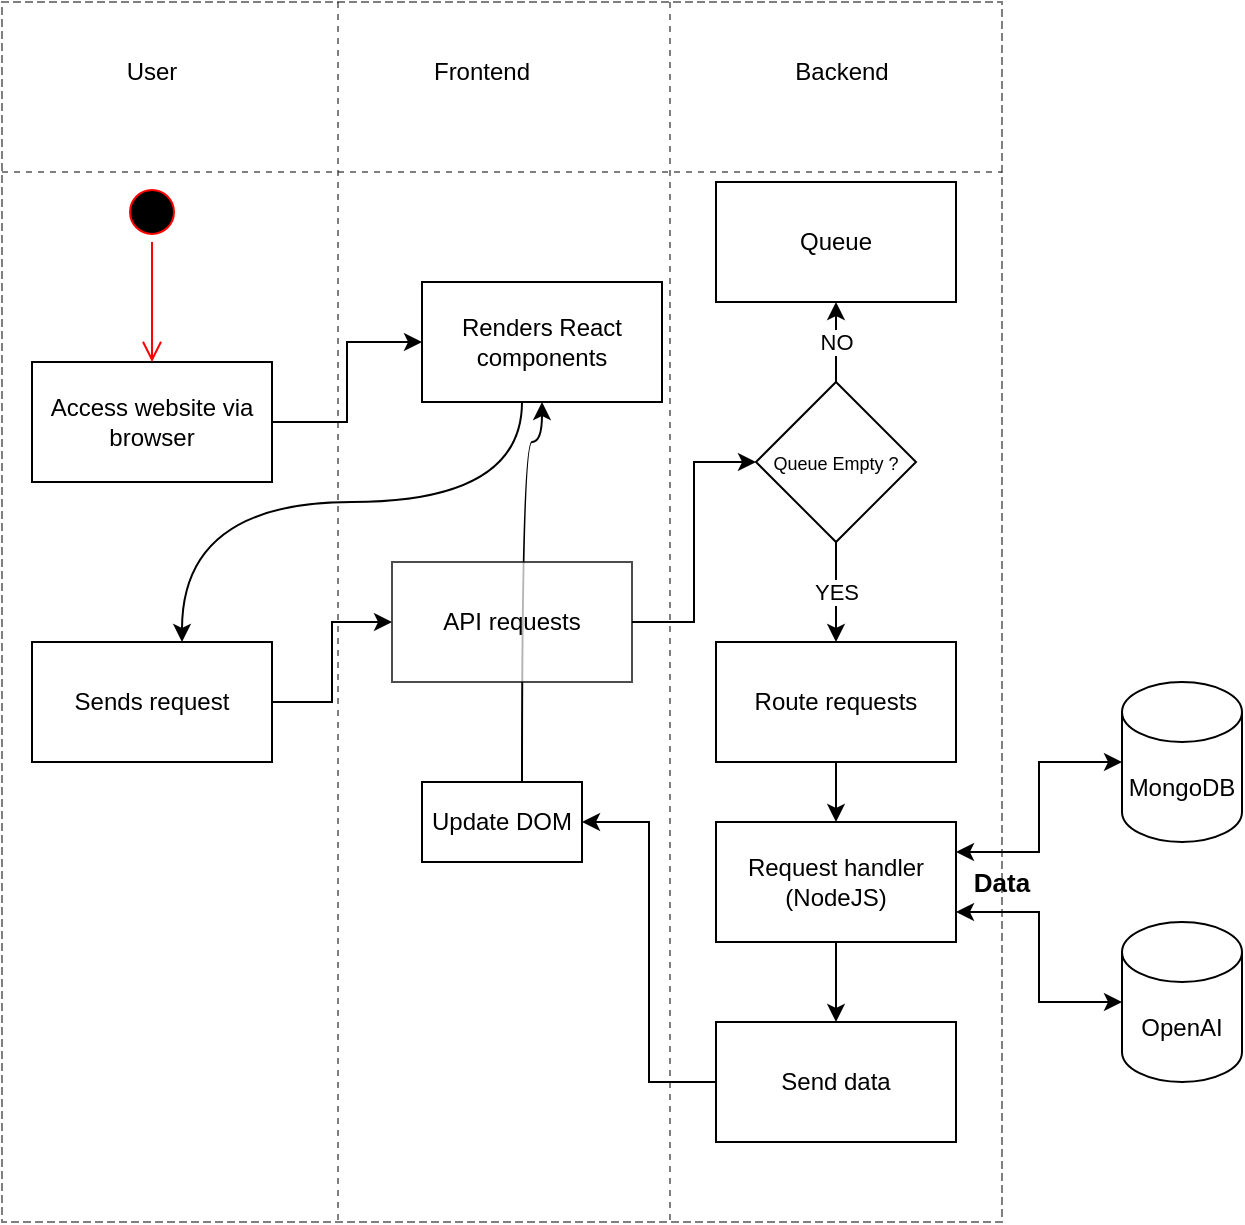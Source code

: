 <mxfile version="21.0.6" type="github">
  <diagram name="Page-1" id="a7LGBP1kjKo0SvlU8YuP">
    <mxGraphModel dx="1221" dy="715" grid="1" gridSize="10" guides="1" tooltips="1" connect="1" arrows="1" fold="1" page="1" pageScale="1" pageWidth="850" pageHeight="1100" math="0" shadow="0">
      <root>
        <mxCell id="0" />
        <mxCell id="1" parent="0" />
        <mxCell id="lDiFmLG6bOoBnV5CrqjK-5" value="" style="shape=table;startSize=0;container=1;collapsible=0;childLayout=tableLayout;fontSize=16;fillColor=none;movable=0;resizable=0;rotatable=0;deletable=0;editable=0;locked=1;connectable=0;shadow=0;rounded=1;opacity=50;dashed=1;" vertex="1" parent="1">
          <mxGeometry x="230" y="120" width="500" height="610" as="geometry" />
        </mxCell>
        <mxCell id="lDiFmLG6bOoBnV5CrqjK-10" value="" style="shape=tableRow;horizontal=0;startSize=0;swimlaneHead=0;swimlaneBody=0;strokeColor=inherit;top=0;left=0;bottom=0;right=0;collapsible=0;dropTarget=0;fillColor=none;points=[[0,0.5],[1,0.5]];portConstraint=eastwest;fontSize=16;movable=0;resizable=0;rotatable=0;deletable=0;editable=0;locked=1;connectable=0;" vertex="1" parent="lDiFmLG6bOoBnV5CrqjK-5">
          <mxGeometry width="500" height="85" as="geometry" />
        </mxCell>
        <mxCell id="lDiFmLG6bOoBnV5CrqjK-12" value="" style="shape=partialRectangle;html=1;whiteSpace=wrap;connectable=0;strokeColor=inherit;overflow=hidden;fillColor=none;top=0;left=0;bottom=0;right=0;pointerEvents=1;fontSize=16;movable=0;resizable=0;rotatable=0;deletable=0;editable=0;locked=1;" vertex="1" parent="lDiFmLG6bOoBnV5CrqjK-10">
          <mxGeometry width="168" height="85" as="geometry">
            <mxRectangle width="168" height="85" as="alternateBounds" />
          </mxGeometry>
        </mxCell>
        <mxCell id="lDiFmLG6bOoBnV5CrqjK-11" value="" style="shape=partialRectangle;html=1;whiteSpace=wrap;connectable=0;strokeColor=inherit;overflow=hidden;fillColor=none;top=0;left=0;bottom=0;right=0;pointerEvents=1;fontSize=16;" vertex="1" parent="lDiFmLG6bOoBnV5CrqjK-10">
          <mxGeometry x="168" width="166" height="85" as="geometry">
            <mxRectangle width="166" height="85" as="alternateBounds" />
          </mxGeometry>
        </mxCell>
        <mxCell id="lDiFmLG6bOoBnV5CrqjK-13" value="" style="shape=partialRectangle;html=1;whiteSpace=wrap;connectable=0;strokeColor=inherit;overflow=hidden;fillColor=none;top=0;left=0;bottom=0;right=0;pointerEvents=1;fontSize=16;" vertex="1" parent="lDiFmLG6bOoBnV5CrqjK-10">
          <mxGeometry x="334" width="166" height="85" as="geometry">
            <mxRectangle width="166" height="85" as="alternateBounds" />
          </mxGeometry>
        </mxCell>
        <mxCell id="lDiFmLG6bOoBnV5CrqjK-14" value="" style="shape=tableRow;horizontal=0;startSize=0;swimlaneHead=0;swimlaneBody=0;strokeColor=inherit;top=0;left=0;bottom=0;right=0;collapsible=0;dropTarget=0;fillColor=none;points=[[0,0.5],[1,0.5]];portConstraint=eastwest;fontSize=16;movable=0;resizable=0;rotatable=0;deletable=0;editable=0;locked=1;connectable=0;" vertex="1" parent="lDiFmLG6bOoBnV5CrqjK-5">
          <mxGeometry y="85" width="500" height="525" as="geometry" />
        </mxCell>
        <mxCell id="lDiFmLG6bOoBnV5CrqjK-15" value="" style="shape=partialRectangle;html=1;whiteSpace=wrap;connectable=0;strokeColor=inherit;overflow=hidden;fillColor=none;top=0;left=0;bottom=0;right=0;pointerEvents=1;fontSize=16;" vertex="1" parent="lDiFmLG6bOoBnV5CrqjK-14">
          <mxGeometry width="168" height="525" as="geometry">
            <mxRectangle width="168" height="525" as="alternateBounds" />
          </mxGeometry>
        </mxCell>
        <mxCell id="lDiFmLG6bOoBnV5CrqjK-16" value="" style="shape=partialRectangle;html=1;whiteSpace=wrap;connectable=0;strokeColor=inherit;overflow=hidden;fillColor=none;top=0;left=0;bottom=0;right=0;pointerEvents=1;fontSize=16;" vertex="1" parent="lDiFmLG6bOoBnV5CrqjK-14">
          <mxGeometry x="168" width="166" height="525" as="geometry">
            <mxRectangle width="166" height="525" as="alternateBounds" />
          </mxGeometry>
        </mxCell>
        <mxCell id="lDiFmLG6bOoBnV5CrqjK-17" value="" style="shape=partialRectangle;html=1;whiteSpace=wrap;connectable=0;strokeColor=inherit;overflow=hidden;fillColor=none;top=0;left=0;bottom=0;right=0;pointerEvents=1;fontSize=16;" vertex="1" parent="lDiFmLG6bOoBnV5CrqjK-14">
          <mxGeometry x="334" width="166" height="525" as="geometry">
            <mxRectangle width="166" height="525" as="alternateBounds" />
          </mxGeometry>
        </mxCell>
        <mxCell id="lDiFmLG6bOoBnV5CrqjK-35" style="edgeStyle=orthogonalEdgeStyle;rounded=0;orthogonalLoop=1;jettySize=auto;html=1;entryX=0;entryY=0.5;entryDx=0;entryDy=0;" edge="1" parent="1" source="lDiFmLG6bOoBnV5CrqjK-3" target="lDiFmLG6bOoBnV5CrqjK-23">
          <mxGeometry relative="1" as="geometry" />
        </mxCell>
        <mxCell id="lDiFmLG6bOoBnV5CrqjK-3" value="Access website via browser" style="rounded=0;whiteSpace=wrap;html=1;" vertex="1" parent="1">
          <mxGeometry x="245" y="300" width="120" height="60" as="geometry" />
        </mxCell>
        <mxCell id="lDiFmLG6bOoBnV5CrqjK-18" value="User" style="text;html=1;strokeColor=none;fillColor=none;align=center;verticalAlign=middle;whiteSpace=wrap;rounded=0;" vertex="1" parent="1">
          <mxGeometry x="275" y="140" width="60" height="30" as="geometry" />
        </mxCell>
        <mxCell id="lDiFmLG6bOoBnV5CrqjK-19" value="Frontend" style="text;html=1;strokeColor=none;fillColor=none;align=center;verticalAlign=middle;whiteSpace=wrap;rounded=0;" vertex="1" parent="1">
          <mxGeometry x="440" y="140" width="60" height="30" as="geometry" />
        </mxCell>
        <mxCell id="lDiFmLG6bOoBnV5CrqjK-20" value="Backend" style="text;html=1;strokeColor=none;fillColor=none;align=center;verticalAlign=middle;whiteSpace=wrap;rounded=0;" vertex="1" parent="1">
          <mxGeometry x="620" y="140" width="60" height="30" as="geometry" />
        </mxCell>
        <mxCell id="lDiFmLG6bOoBnV5CrqjK-33" style="edgeStyle=orthogonalEdgeStyle;rounded=0;orthogonalLoop=1;jettySize=auto;html=1;entryX=0;entryY=0.5;entryDx=0;entryDy=0;" edge="1" parent="1" source="lDiFmLG6bOoBnV5CrqjK-22" target="lDiFmLG6bOoBnV5CrqjK-24">
          <mxGeometry relative="1" as="geometry" />
        </mxCell>
        <mxCell id="lDiFmLG6bOoBnV5CrqjK-22" value="Sends request" style="rounded=0;whiteSpace=wrap;html=1;" vertex="1" parent="1">
          <mxGeometry x="245" y="440" width="120" height="60" as="geometry" />
        </mxCell>
        <mxCell id="lDiFmLG6bOoBnV5CrqjK-34" style="edgeStyle=orthogonalEdgeStyle;rounded=0;orthogonalLoop=1;jettySize=auto;html=1;curved=1;" edge="1" parent="1" source="lDiFmLG6bOoBnV5CrqjK-23" target="lDiFmLG6bOoBnV5CrqjK-22">
          <mxGeometry relative="1" as="geometry">
            <Array as="points">
              <mxPoint x="490" y="370" />
              <mxPoint x="320" y="370" />
            </Array>
          </mxGeometry>
        </mxCell>
        <mxCell id="lDiFmLG6bOoBnV5CrqjK-23" value="Renders React components" style="rounded=0;whiteSpace=wrap;html=1;" vertex="1" parent="1">
          <mxGeometry x="440" y="260" width="120" height="60" as="geometry" />
        </mxCell>
        <mxCell id="lDiFmLG6bOoBnV5CrqjK-32" style="edgeStyle=orthogonalEdgeStyle;rounded=0;orthogonalLoop=1;jettySize=auto;html=1;entryX=0;entryY=0.5;entryDx=0;entryDy=0;" edge="1" parent="1" source="lDiFmLG6bOoBnV5CrqjK-24" target="lDiFmLG6bOoBnV5CrqjK-27">
          <mxGeometry relative="1" as="geometry" />
        </mxCell>
        <mxCell id="lDiFmLG6bOoBnV5CrqjK-36" style="edgeStyle=orthogonalEdgeStyle;rounded=0;orthogonalLoop=1;jettySize=auto;html=1;entryX=0.5;entryY=1;entryDx=0;entryDy=0;curved=1;" edge="1" parent="1" source="lDiFmLG6bOoBnV5CrqjK-25" target="lDiFmLG6bOoBnV5CrqjK-23">
          <mxGeometry relative="1" as="geometry">
            <Array as="points">
              <mxPoint x="490" y="340" />
              <mxPoint x="500" y="340" />
            </Array>
          </mxGeometry>
        </mxCell>
        <mxCell id="lDiFmLG6bOoBnV5CrqjK-24" value="API requests" style="rounded=0;whiteSpace=wrap;html=1;fillColor=default;opacity=70;" vertex="1" parent="1">
          <mxGeometry x="425" y="400" width="120" height="60" as="geometry" />
        </mxCell>
        <mxCell id="lDiFmLG6bOoBnV5CrqjK-25" value="Update DOM" style="rounded=0;whiteSpace=wrap;html=1;" vertex="1" parent="1">
          <mxGeometry x="440" y="510" width="80" height="40" as="geometry" />
        </mxCell>
        <mxCell id="lDiFmLG6bOoBnV5CrqjK-26" value="Queue" style="rounded=0;whiteSpace=wrap;html=1;" vertex="1" parent="1">
          <mxGeometry x="587" y="210" width="120" height="60" as="geometry" />
        </mxCell>
        <mxCell id="lDiFmLG6bOoBnV5CrqjK-39" value="NO" style="edgeStyle=orthogonalEdgeStyle;rounded=0;orthogonalLoop=1;jettySize=auto;html=1;entryX=0.5;entryY=1;entryDx=0;entryDy=0;" edge="1" parent="1" source="lDiFmLG6bOoBnV5CrqjK-27" target="lDiFmLG6bOoBnV5CrqjK-26">
          <mxGeometry relative="1" as="geometry" />
        </mxCell>
        <mxCell id="lDiFmLG6bOoBnV5CrqjK-40" value="YES" style="edgeStyle=orthogonalEdgeStyle;rounded=0;orthogonalLoop=1;jettySize=auto;html=1;entryX=0.5;entryY=0;entryDx=0;entryDy=0;" edge="1" parent="1" source="lDiFmLG6bOoBnV5CrqjK-27" target="lDiFmLG6bOoBnV5CrqjK-28">
          <mxGeometry relative="1" as="geometry" />
        </mxCell>
        <mxCell id="lDiFmLG6bOoBnV5CrqjK-27" value="&lt;font style=&quot;font-size: 9px;&quot;&gt;Queue Empty ?&lt;/font&gt;" style="rhombus;whiteSpace=wrap;html=1;" vertex="1" parent="1">
          <mxGeometry x="607" y="310" width="80" height="80" as="geometry" />
        </mxCell>
        <mxCell id="lDiFmLG6bOoBnV5CrqjK-41" style="edgeStyle=orthogonalEdgeStyle;rounded=0;orthogonalLoop=1;jettySize=auto;html=1;entryX=0.5;entryY=0;entryDx=0;entryDy=0;" edge="1" parent="1" source="lDiFmLG6bOoBnV5CrqjK-28" target="lDiFmLG6bOoBnV5CrqjK-29">
          <mxGeometry relative="1" as="geometry" />
        </mxCell>
        <mxCell id="lDiFmLG6bOoBnV5CrqjK-28" value="Route requests" style="rounded=0;whiteSpace=wrap;html=1;" vertex="1" parent="1">
          <mxGeometry x="587" y="440" width="120" height="60" as="geometry" />
        </mxCell>
        <mxCell id="lDiFmLG6bOoBnV5CrqjK-42" style="edgeStyle=orthogonalEdgeStyle;rounded=0;orthogonalLoop=1;jettySize=auto;html=1;" edge="1" parent="1" source="lDiFmLG6bOoBnV5CrqjK-29">
          <mxGeometry relative="1" as="geometry">
            <mxPoint x="647" y="630" as="targetPoint" />
          </mxGeometry>
        </mxCell>
        <mxCell id="lDiFmLG6bOoBnV5CrqjK-45" style="edgeStyle=orthogonalEdgeStyle;rounded=0;orthogonalLoop=1;jettySize=auto;html=1;exitX=1;exitY=0.25;exitDx=0;exitDy=0;entryX=0;entryY=0.5;entryDx=0;entryDy=0;entryPerimeter=0;startArrow=classic;startFill=1;" edge="1" parent="1" source="lDiFmLG6bOoBnV5CrqjK-29" target="lDiFmLG6bOoBnV5CrqjK-43">
          <mxGeometry relative="1" as="geometry" />
        </mxCell>
        <mxCell id="lDiFmLG6bOoBnV5CrqjK-46" style="edgeStyle=orthogonalEdgeStyle;rounded=0;orthogonalLoop=1;jettySize=auto;html=1;exitX=1;exitY=0.75;exitDx=0;exitDy=0;entryX=0;entryY=0.5;entryDx=0;entryDy=0;entryPerimeter=0;startArrow=classic;startFill=1;endArrow=classic;endFill=1;" edge="1" parent="1" source="lDiFmLG6bOoBnV5CrqjK-29" target="lDiFmLG6bOoBnV5CrqjK-44">
          <mxGeometry relative="1" as="geometry" />
        </mxCell>
        <mxCell id="lDiFmLG6bOoBnV5CrqjK-29" value="Request handler (NodeJS)" style="rounded=0;whiteSpace=wrap;html=1;" vertex="1" parent="1">
          <mxGeometry x="587" y="530" width="120" height="60" as="geometry" />
        </mxCell>
        <mxCell id="lDiFmLG6bOoBnV5CrqjK-31" style="edgeStyle=orthogonalEdgeStyle;rounded=0;orthogonalLoop=1;jettySize=auto;html=1;entryX=1;entryY=0.5;entryDx=0;entryDy=0;" edge="1" parent="1" source="lDiFmLG6bOoBnV5CrqjK-30" target="lDiFmLG6bOoBnV5CrqjK-25">
          <mxGeometry relative="1" as="geometry" />
        </mxCell>
        <mxCell id="lDiFmLG6bOoBnV5CrqjK-30" value="Send data" style="rounded=0;whiteSpace=wrap;html=1;" vertex="1" parent="1">
          <mxGeometry x="587" y="630" width="120" height="60" as="geometry" />
        </mxCell>
        <mxCell id="lDiFmLG6bOoBnV5CrqjK-43" value="MongoDB" style="shape=cylinder3;whiteSpace=wrap;html=1;boundedLbl=1;backgroundOutline=1;size=15;" vertex="1" parent="1">
          <mxGeometry x="790" y="460" width="60" height="80" as="geometry" />
        </mxCell>
        <mxCell id="lDiFmLG6bOoBnV5CrqjK-44" value="OpenAI" style="shape=cylinder3;whiteSpace=wrap;html=1;boundedLbl=1;backgroundOutline=1;size=15;" vertex="1" parent="1">
          <mxGeometry x="790" y="580" width="60" height="80" as="geometry" />
        </mxCell>
        <mxCell id="lDiFmLG6bOoBnV5CrqjK-47" value="&lt;b&gt;&lt;font style=&quot;font-size: 13px;&quot;&gt;Data&lt;/font&gt;&lt;/b&gt;" style="text;html=1;strokeColor=none;fillColor=none;align=center;verticalAlign=middle;whiteSpace=wrap;rounded=0;" vertex="1" parent="1">
          <mxGeometry x="710" y="552.5" width="40" height="15" as="geometry" />
        </mxCell>
        <mxCell id="lDiFmLG6bOoBnV5CrqjK-49" value="" style="ellipse;html=1;shape=startState;fillColor=#000000;strokeColor=#ff0000;" vertex="1" parent="1">
          <mxGeometry x="290" y="210" width="30" height="30" as="geometry" />
        </mxCell>
        <mxCell id="lDiFmLG6bOoBnV5CrqjK-50" value="" style="edgeStyle=orthogonalEdgeStyle;html=1;verticalAlign=bottom;endArrow=open;endSize=8;strokeColor=#ff0000;rounded=0;entryX=0.5;entryY=0;entryDx=0;entryDy=0;" edge="1" source="lDiFmLG6bOoBnV5CrqjK-49" parent="1" target="lDiFmLG6bOoBnV5CrqjK-3">
          <mxGeometry relative="1" as="geometry">
            <mxPoint x="195" y="300" as="targetPoint" />
          </mxGeometry>
        </mxCell>
      </root>
    </mxGraphModel>
  </diagram>
</mxfile>
